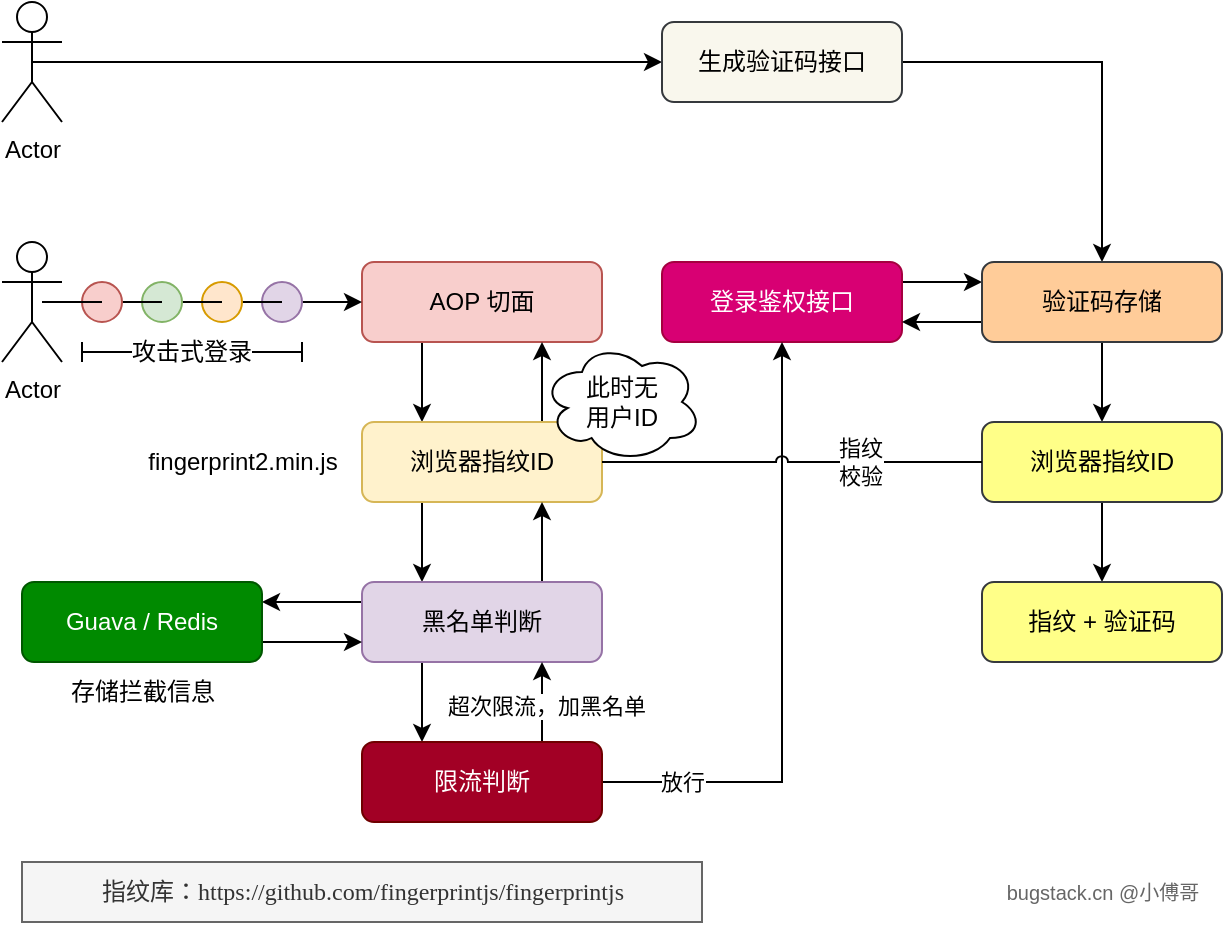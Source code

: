 <mxfile version="20.2.8" type="device"><diagram id="cEoBpLbAWqLIdSxdyqRj" name="第 1 页"><mxGraphModel dx="987" dy="631" grid="0" gridSize="10" guides="1" tooltips="1" connect="1" arrows="1" fold="1" page="1" pageScale="1" pageWidth="900" pageHeight="1600" math="0" shadow="0"><root><mxCell id="0"/><mxCell id="1" parent="0"/><mxCell id="mNl7Pgsq-lm3IUA9mxWg-1" value="Actor" style="shape=umlActor;verticalLabelPosition=bottom;verticalAlign=top;html=1;outlineConnect=0;" vertex="1" parent="1"><mxGeometry x="110" y="230" width="30" height="60" as="geometry"/></mxCell><mxCell id="mNl7Pgsq-lm3IUA9mxWg-21" style="edgeStyle=orthogonalEdgeStyle;rounded=0;orthogonalLoop=1;jettySize=auto;html=1;exitX=0.25;exitY=1;exitDx=0;exitDy=0;entryX=0.25;entryY=0;entryDx=0;entryDy=0;endArrow=classic;endFill=1;" edge="1" parent="1" source="mNl7Pgsq-lm3IUA9mxWg-2" target="mNl7Pgsq-lm3IUA9mxWg-20"><mxGeometry relative="1" as="geometry"/></mxCell><mxCell id="mNl7Pgsq-lm3IUA9mxWg-2" value="AOP 切面" style="rounded=1;whiteSpace=wrap;html=1;fillColor=#f8cecc;strokeColor=#b85450;" vertex="1" parent="1"><mxGeometry x="290" y="240" width="120" height="40" as="geometry"/></mxCell><mxCell id="mNl7Pgsq-lm3IUA9mxWg-15" style="edgeStyle=orthogonalEdgeStyle;rounded=0;orthogonalLoop=1;jettySize=auto;html=1;exitX=1;exitY=0.5;exitDx=0;exitDy=0;entryX=0;entryY=0.5;entryDx=0;entryDy=0;endArrow=classic;endFill=1;" edge="1" parent="1" source="mNl7Pgsq-lm3IUA9mxWg-10" target="mNl7Pgsq-lm3IUA9mxWg-2"><mxGeometry relative="1" as="geometry"/></mxCell><mxCell id="mNl7Pgsq-lm3IUA9mxWg-10" value="" style="ellipse;whiteSpace=wrap;html=1;aspect=fixed;fillColor=#e1d5e7;strokeColor=#9673a6;" vertex="1" parent="1"><mxGeometry x="240" y="250" width="20" height="20" as="geometry"/></mxCell><mxCell id="mNl7Pgsq-lm3IUA9mxWg-11" value="" style="edgeStyle=orthogonalEdgeStyle;rounded=0;orthogonalLoop=1;jettySize=auto;html=1;startArrow=none;endArrow=none;" edge="1" parent="1" source="mNl7Pgsq-lm3IUA9mxWg-12" target="mNl7Pgsq-lm3IUA9mxWg-10"><mxGeometry relative="1" as="geometry"><mxPoint x="230" y="260" as="sourcePoint"/><mxPoint x="340" y="260" as="targetPoint"/></mxGeometry></mxCell><mxCell id="mNl7Pgsq-lm3IUA9mxWg-12" value="" style="ellipse;whiteSpace=wrap;html=1;aspect=fixed;fillColor=#ffe6cc;strokeColor=#d79b00;" vertex="1" parent="1"><mxGeometry x="210" y="250" width="20" height="20" as="geometry"/></mxCell><mxCell id="mNl7Pgsq-lm3IUA9mxWg-14" style="edgeStyle=orthogonalEdgeStyle;rounded=0;orthogonalLoop=1;jettySize=auto;html=1;exitX=1;exitY=0.5;exitDx=0;exitDy=0;endArrow=none;endFill=0;" edge="1" parent="1" source="mNl7Pgsq-lm3IUA9mxWg-6" target="mNl7Pgsq-lm3IUA9mxWg-12"><mxGeometry relative="1" as="geometry"/></mxCell><mxCell id="mNl7Pgsq-lm3IUA9mxWg-6" value="" style="ellipse;whiteSpace=wrap;html=1;aspect=fixed;fillColor=#d5e8d4;strokeColor=#82b366;" vertex="1" parent="1"><mxGeometry x="180" y="250" width="20" height="20" as="geometry"/></mxCell><mxCell id="mNl7Pgsq-lm3IUA9mxWg-7" value="" style="edgeStyle=orthogonalEdgeStyle;rounded=0;orthogonalLoop=1;jettySize=auto;html=1;startArrow=none;endArrow=none;" edge="1" parent="1" source="mNl7Pgsq-lm3IUA9mxWg-4" target="mNl7Pgsq-lm3IUA9mxWg-6"><mxGeometry relative="1" as="geometry"><mxPoint x="170" y="260" as="sourcePoint"/><mxPoint x="280" y="260" as="targetPoint"/></mxGeometry></mxCell><mxCell id="mNl7Pgsq-lm3IUA9mxWg-4" value="" style="ellipse;whiteSpace=wrap;html=1;aspect=fixed;fillColor=#f8cecc;strokeColor=#b85450;" vertex="1" parent="1"><mxGeometry x="150" y="250" width="20" height="20" as="geometry"/></mxCell><mxCell id="mNl7Pgsq-lm3IUA9mxWg-5" value="" style="edgeStyle=orthogonalEdgeStyle;rounded=0;orthogonalLoop=1;jettySize=auto;html=1;endArrow=none;" edge="1" parent="1" source="mNl7Pgsq-lm3IUA9mxWg-1" target="mNl7Pgsq-lm3IUA9mxWg-4"><mxGeometry relative="1" as="geometry"><mxPoint x="140" y="260" as="sourcePoint"/><mxPoint x="280" y="260" as="targetPoint"/></mxGeometry></mxCell><mxCell id="mNl7Pgsq-lm3IUA9mxWg-16" value="&lt;span style=&quot;background-color: rgb(255, 255, 255);&quot;&gt;攻击式登录&lt;/span&gt;" style="shape=crossbar;whiteSpace=wrap;html=1;rounded=1;" vertex="1" parent="1"><mxGeometry x="150" y="280" width="110" height="10" as="geometry"/></mxCell><mxCell id="mNl7Pgsq-lm3IUA9mxWg-53" style="edgeStyle=orthogonalEdgeStyle;rounded=0;orthogonalLoop=1;jettySize=auto;html=1;exitX=1;exitY=0.25;exitDx=0;exitDy=0;entryX=0;entryY=0.25;entryDx=0;entryDy=0;fontFamily=Comic Sans MS;endArrow=classic;endFill=1;" edge="1" parent="1" source="mNl7Pgsq-lm3IUA9mxWg-18" target="mNl7Pgsq-lm3IUA9mxWg-45"><mxGeometry relative="1" as="geometry"/></mxCell><mxCell id="mNl7Pgsq-lm3IUA9mxWg-18" value="登录鉴权接口" style="rounded=1;whiteSpace=wrap;html=1;fillColor=#d80073;fontColor=#ffffff;strokeColor=#A50040;" vertex="1" parent="1"><mxGeometry x="440" y="240" width="120" height="40" as="geometry"/></mxCell><mxCell id="mNl7Pgsq-lm3IUA9mxWg-23" style="edgeStyle=orthogonalEdgeStyle;rounded=0;orthogonalLoop=1;jettySize=auto;html=1;exitX=0.25;exitY=1;exitDx=0;exitDy=0;entryX=0.25;entryY=0;entryDx=0;entryDy=0;endArrow=classic;endFill=1;" edge="1" parent="1" source="mNl7Pgsq-lm3IUA9mxWg-20" target="mNl7Pgsq-lm3IUA9mxWg-22"><mxGeometry relative="1" as="geometry"/></mxCell><mxCell id="mNl7Pgsq-lm3IUA9mxWg-31" style="edgeStyle=orthogonalEdgeStyle;rounded=0;orthogonalLoop=1;jettySize=auto;html=1;exitX=0.75;exitY=0;exitDx=0;exitDy=0;entryX=0.75;entryY=1;entryDx=0;entryDy=0;endArrow=classic;endFill=1;" edge="1" parent="1" source="mNl7Pgsq-lm3IUA9mxWg-20" target="mNl7Pgsq-lm3IUA9mxWg-2"><mxGeometry relative="1" as="geometry"/></mxCell><mxCell id="mNl7Pgsq-lm3IUA9mxWg-20" value="浏览器指纹ID" style="rounded=1;whiteSpace=wrap;html=1;fillColor=#fff2cc;strokeColor=#d6b656;" vertex="1" parent="1"><mxGeometry x="290" y="320" width="120" height="40" as="geometry"/></mxCell><mxCell id="mNl7Pgsq-lm3IUA9mxWg-25" style="edgeStyle=orthogonalEdgeStyle;rounded=0;orthogonalLoop=1;jettySize=auto;html=1;exitX=0.25;exitY=1;exitDx=0;exitDy=0;entryX=0.25;entryY=0;entryDx=0;entryDy=0;endArrow=classic;endFill=1;" edge="1" parent="1" source="mNl7Pgsq-lm3IUA9mxWg-22" target="mNl7Pgsq-lm3IUA9mxWg-24"><mxGeometry relative="1" as="geometry"/></mxCell><mxCell id="mNl7Pgsq-lm3IUA9mxWg-27" style="edgeStyle=orthogonalEdgeStyle;rounded=0;orthogonalLoop=1;jettySize=auto;html=1;exitX=0;exitY=0.25;exitDx=0;exitDy=0;entryX=1;entryY=0.25;entryDx=0;entryDy=0;endArrow=classic;endFill=1;" edge="1" parent="1" source="mNl7Pgsq-lm3IUA9mxWg-22" target="mNl7Pgsq-lm3IUA9mxWg-26"><mxGeometry relative="1" as="geometry"/></mxCell><mxCell id="mNl7Pgsq-lm3IUA9mxWg-30" style="edgeStyle=orthogonalEdgeStyle;rounded=0;orthogonalLoop=1;jettySize=auto;html=1;exitX=0.75;exitY=0;exitDx=0;exitDy=0;entryX=0.75;entryY=1;entryDx=0;entryDy=0;endArrow=classic;endFill=1;" edge="1" parent="1" source="mNl7Pgsq-lm3IUA9mxWg-22" target="mNl7Pgsq-lm3IUA9mxWg-20"><mxGeometry relative="1" as="geometry"/></mxCell><mxCell id="mNl7Pgsq-lm3IUA9mxWg-22" value="黑名单判断" style="rounded=1;whiteSpace=wrap;html=1;fillColor=#e1d5e7;strokeColor=#9673a6;" vertex="1" parent="1"><mxGeometry x="290" y="400" width="120" height="40" as="geometry"/></mxCell><mxCell id="mNl7Pgsq-lm3IUA9mxWg-29" style="edgeStyle=orthogonalEdgeStyle;rounded=0;orthogonalLoop=1;jettySize=auto;html=1;exitX=0.75;exitY=0;exitDx=0;exitDy=0;entryX=0.75;entryY=1;entryDx=0;entryDy=0;endArrow=classic;endFill=1;" edge="1" parent="1" source="mNl7Pgsq-lm3IUA9mxWg-24" target="mNl7Pgsq-lm3IUA9mxWg-22"><mxGeometry relative="1" as="geometry"/></mxCell><mxCell id="mNl7Pgsq-lm3IUA9mxWg-34" value="超次限流，加黑名单" style="edgeLabel;html=1;align=center;verticalAlign=middle;resizable=0;points=[];" vertex="1" connectable="0" parent="mNl7Pgsq-lm3IUA9mxWg-29"><mxGeometry x="-0.068" y="-2" relative="1" as="geometry"><mxPoint as="offset"/></mxGeometry></mxCell><mxCell id="mNl7Pgsq-lm3IUA9mxWg-32" style="edgeStyle=orthogonalEdgeStyle;rounded=0;orthogonalLoop=1;jettySize=auto;html=1;exitX=1;exitY=0.5;exitDx=0;exitDy=0;entryX=0.5;entryY=1;entryDx=0;entryDy=0;endArrow=classic;endFill=1;" edge="1" parent="1" source="mNl7Pgsq-lm3IUA9mxWg-24" target="mNl7Pgsq-lm3IUA9mxWg-18"><mxGeometry relative="1" as="geometry"/></mxCell><mxCell id="mNl7Pgsq-lm3IUA9mxWg-33" value="放行" style="edgeLabel;html=1;align=center;verticalAlign=middle;resizable=0;points=[];" vertex="1" connectable="0" parent="mNl7Pgsq-lm3IUA9mxWg-32"><mxGeometry x="-0.709" y="-3" relative="1" as="geometry"><mxPoint x="-5" y="-3" as="offset"/></mxGeometry></mxCell><mxCell id="mNl7Pgsq-lm3IUA9mxWg-24" value="限流判断" style="rounded=1;whiteSpace=wrap;html=1;fillColor=#a20025;strokeColor=#6F0000;fontColor=#ffffff;" vertex="1" parent="1"><mxGeometry x="290" y="480" width="120" height="40" as="geometry"/></mxCell><mxCell id="mNl7Pgsq-lm3IUA9mxWg-28" style="edgeStyle=orthogonalEdgeStyle;rounded=0;orthogonalLoop=1;jettySize=auto;html=1;exitX=1;exitY=0.75;exitDx=0;exitDy=0;entryX=0;entryY=0.75;entryDx=0;entryDy=0;endArrow=classic;endFill=1;" edge="1" parent="1" source="mNl7Pgsq-lm3IUA9mxWg-26" target="mNl7Pgsq-lm3IUA9mxWg-22"><mxGeometry relative="1" as="geometry"/></mxCell><mxCell id="mNl7Pgsq-lm3IUA9mxWg-26" value="Guava / Redis" style="rounded=1;whiteSpace=wrap;html=1;fillColor=#008a00;fontColor=#ffffff;strokeColor=#005700;" vertex="1" parent="1"><mxGeometry x="120" y="400" width="120" height="40" as="geometry"/></mxCell><mxCell id="mNl7Pgsq-lm3IUA9mxWg-35" value="此时无&lt;br&gt;用户ID" style="ellipse;shape=cloud;whiteSpace=wrap;html=1;labelBackgroundColor=#FFFFFF;" vertex="1" parent="1"><mxGeometry x="380" y="280" width="80" height="60" as="geometry"/></mxCell><mxCell id="mNl7Pgsq-lm3IUA9mxWg-36" value="存储拦截信息" style="text;html=1;align=center;verticalAlign=middle;resizable=0;points=[];autosize=1;strokeColor=none;fillColor=none;" vertex="1" parent="1"><mxGeometry x="130" y="440" width="100" height="30" as="geometry"/></mxCell><mxCell id="mNl7Pgsq-lm3IUA9mxWg-38" value="&lt;span style=&quot;text-align: left;&quot;&gt;fingerprint2.min.js&lt;/span&gt;" style="text;html=1;align=center;verticalAlign=middle;resizable=0;points=[];autosize=1;strokeColor=none;fillColor=none;" vertex="1" parent="1"><mxGeometry x="170" y="325" width="120" height="30" as="geometry"/></mxCell><mxCell id="mNl7Pgsq-lm3IUA9mxWg-40" value="&lt;span style=&quot;text-align: left;&quot;&gt;&lt;font face=&quot;Comic Sans MS&quot;&gt;指纹库：https://github.com/fingerprintjs/fingerprintjs&lt;/font&gt;&lt;/span&gt;" style="text;html=1;align=center;verticalAlign=middle;resizable=0;points=[];autosize=1;strokeColor=#666666;fillColor=#f5f5f5;fontColor=#333333;" vertex="1" parent="1"><mxGeometry x="120" y="540" width="340" height="30" as="geometry"/></mxCell><mxCell id="mNl7Pgsq-lm3IUA9mxWg-44" style="edgeStyle=orthogonalEdgeStyle;rounded=0;orthogonalLoop=1;jettySize=auto;html=1;exitX=0.5;exitY=0.5;exitDx=0;exitDy=0;exitPerimeter=0;fontFamily=Comic Sans MS;endArrow=classic;endFill=1;" edge="1" parent="1" source="mNl7Pgsq-lm3IUA9mxWg-42" target="mNl7Pgsq-lm3IUA9mxWg-43"><mxGeometry relative="1" as="geometry"/></mxCell><mxCell id="mNl7Pgsq-lm3IUA9mxWg-42" value="Actor" style="shape=umlActor;verticalLabelPosition=bottom;verticalAlign=top;html=1;outlineConnect=0;" vertex="1" parent="1"><mxGeometry x="110" y="110" width="30" height="60" as="geometry"/></mxCell><mxCell id="mNl7Pgsq-lm3IUA9mxWg-47" style="edgeStyle=orthogonalEdgeStyle;rounded=0;orthogonalLoop=1;jettySize=auto;html=1;exitX=1;exitY=0.5;exitDx=0;exitDy=0;fontFamily=Comic Sans MS;endArrow=classic;endFill=1;" edge="1" parent="1" source="mNl7Pgsq-lm3IUA9mxWg-43" target="mNl7Pgsq-lm3IUA9mxWg-45"><mxGeometry relative="1" as="geometry"/></mxCell><mxCell id="mNl7Pgsq-lm3IUA9mxWg-43" value="生成验证码接口" style="rounded=1;whiteSpace=wrap;html=1;fillColor=#f9f7ed;strokeColor=#36393d;" vertex="1" parent="1"><mxGeometry x="440" y="120" width="120" height="40" as="geometry"/></mxCell><mxCell id="mNl7Pgsq-lm3IUA9mxWg-49" style="edgeStyle=orthogonalEdgeStyle;rounded=0;orthogonalLoop=1;jettySize=auto;html=1;exitX=0.5;exitY=1;exitDx=0;exitDy=0;entryX=0.5;entryY=0;entryDx=0;entryDy=0;fontFamily=Comic Sans MS;endArrow=classic;endFill=1;" edge="1" parent="1" source="mNl7Pgsq-lm3IUA9mxWg-45" target="mNl7Pgsq-lm3IUA9mxWg-48"><mxGeometry relative="1" as="geometry"/></mxCell><mxCell id="mNl7Pgsq-lm3IUA9mxWg-54" style="edgeStyle=orthogonalEdgeStyle;rounded=0;orthogonalLoop=1;jettySize=auto;html=1;exitX=0;exitY=0.75;exitDx=0;exitDy=0;entryX=1;entryY=0.75;entryDx=0;entryDy=0;fontFamily=Comic Sans MS;endArrow=classic;endFill=1;" edge="1" parent="1" source="mNl7Pgsq-lm3IUA9mxWg-45" target="mNl7Pgsq-lm3IUA9mxWg-18"><mxGeometry relative="1" as="geometry"/></mxCell><mxCell id="mNl7Pgsq-lm3IUA9mxWg-45" value="验证码存储" style="rounded=1;whiteSpace=wrap;html=1;fillColor=#ffcc99;strokeColor=#36393d;" vertex="1" parent="1"><mxGeometry x="600" y="240" width="120" height="40" as="geometry"/></mxCell><mxCell id="mNl7Pgsq-lm3IUA9mxWg-51" style="edgeStyle=orthogonalEdgeStyle;rounded=0;orthogonalLoop=1;jettySize=auto;html=1;exitX=0.5;exitY=1;exitDx=0;exitDy=0;entryX=0.5;entryY=0;entryDx=0;entryDy=0;fontFamily=Comic Sans MS;endArrow=classic;endFill=1;" edge="1" parent="1" source="mNl7Pgsq-lm3IUA9mxWg-48" target="mNl7Pgsq-lm3IUA9mxWg-50"><mxGeometry relative="1" as="geometry"/></mxCell><mxCell id="mNl7Pgsq-lm3IUA9mxWg-48" value="浏览器指纹ID" style="rounded=1;whiteSpace=wrap;html=1;fillColor=#ffff88;strokeColor=#36393d;" vertex="1" parent="1"><mxGeometry x="600" y="320" width="120" height="40" as="geometry"/></mxCell><mxCell id="mNl7Pgsq-lm3IUA9mxWg-50" value="指纹 + 验证码" style="rounded=1;whiteSpace=wrap;html=1;fillColor=#ffff88;strokeColor=#36393d;" vertex="1" parent="1"><mxGeometry x="600" y="400" width="120" height="40" as="geometry"/></mxCell><mxCell id="mNl7Pgsq-lm3IUA9mxWg-55" style="edgeStyle=orthogonalEdgeStyle;rounded=0;orthogonalLoop=1;jettySize=auto;html=1;exitX=1;exitY=0.5;exitDx=0;exitDy=0;fontFamily=Comic Sans MS;endArrow=none;endFill=0;jumpStyle=arc;" edge="1" parent="1" source="mNl7Pgsq-lm3IUA9mxWg-20" target="mNl7Pgsq-lm3IUA9mxWg-48"><mxGeometry relative="1" as="geometry"/></mxCell><mxCell id="mNl7Pgsq-lm3IUA9mxWg-56" value="指纹&lt;br&gt;校验" style="edgeLabel;html=1;align=center;verticalAlign=middle;resizable=0;points=[];fontFamily=Comic Sans MS;" vertex="1" connectable="0" parent="mNl7Pgsq-lm3IUA9mxWg-55"><mxGeometry x="0.358" relative="1" as="geometry"><mxPoint as="offset"/></mxGeometry></mxCell><mxCell id="mNl7Pgsq-lm3IUA9mxWg-60" value="&lt;font face=&quot;Helvetica&quot; style=&quot;font-size: 10px;&quot; color=&quot;#666666&quot;&gt;bugstack.cn @小傅哥&lt;/font&gt;" style="text;html=1;align=center;verticalAlign=middle;resizable=0;points=[];autosize=1;strokeColor=none;fillColor=none;fontFamily=Comic Sans MS;" vertex="1" parent="1"><mxGeometry x="600" y="540" width="120" height="30" as="geometry"/></mxCell></root></mxGraphModel></diagram></mxfile>